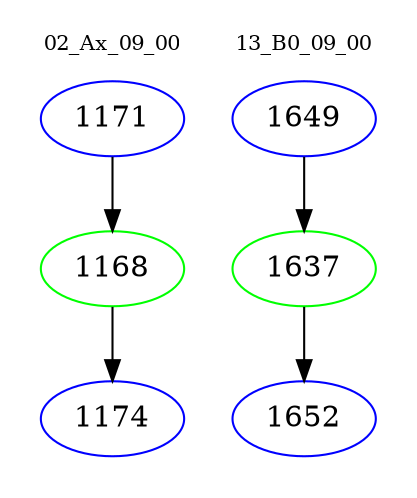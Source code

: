 digraph{
subgraph cluster_0 {
color = white
label = "02_Ax_09_00";
fontsize=10;
T0_1171 [label="1171", color="blue"]
T0_1171 -> T0_1168 [color="black"]
T0_1168 [label="1168", color="green"]
T0_1168 -> T0_1174 [color="black"]
T0_1174 [label="1174", color="blue"]
}
subgraph cluster_1 {
color = white
label = "13_B0_09_00";
fontsize=10;
T1_1649 [label="1649", color="blue"]
T1_1649 -> T1_1637 [color="black"]
T1_1637 [label="1637", color="green"]
T1_1637 -> T1_1652 [color="black"]
T1_1652 [label="1652", color="blue"]
}
}
